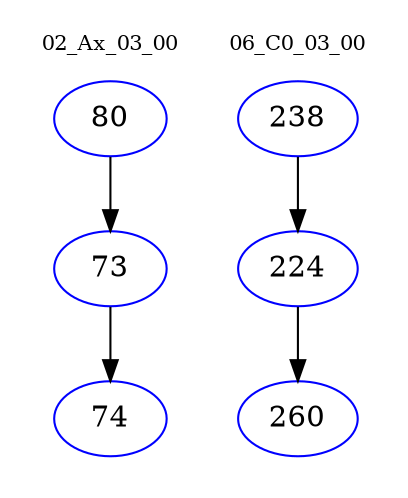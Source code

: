 digraph{
subgraph cluster_0 {
color = white
label = "02_Ax_03_00";
fontsize=10;
T0_80 [label="80", color="blue"]
T0_80 -> T0_73 [color="black"]
T0_73 [label="73", color="blue"]
T0_73 -> T0_74 [color="black"]
T0_74 [label="74", color="blue"]
}
subgraph cluster_1 {
color = white
label = "06_C0_03_00";
fontsize=10;
T1_238 [label="238", color="blue"]
T1_238 -> T1_224 [color="black"]
T1_224 [label="224", color="blue"]
T1_224 -> T1_260 [color="black"]
T1_260 [label="260", color="blue"]
}
}
